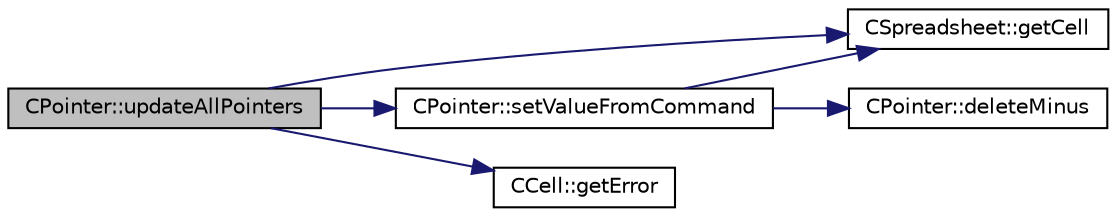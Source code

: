 digraph "CPointer::updateAllPointers"
{
  edge [fontname="Helvetica",fontsize="10",labelfontname="Helvetica",labelfontsize="10"];
  node [fontname="Helvetica",fontsize="10",shape=record];
  rankdir="LR";
  Node1 [label="CPointer::updateAllPointers",height=0.2,width=0.4,color="black", fillcolor="grey75", style="filled", fontcolor="black"];
  Node1 -> Node2 [color="midnightblue",fontsize="10",style="solid",fontname="Helvetica"];
  Node2 [label="CSpreadsheet::getCell",height=0.2,width=0.4,color="black", fillcolor="white", style="filled",URL="$classCSpreadsheet.html#a681d138b2bf4fa6c8272e383bcd3a55b"];
  Node1 -> Node3 [color="midnightblue",fontsize="10",style="solid",fontname="Helvetica"];
  Node3 [label="CPointer::setValueFromCommand",height=0.2,width=0.4,color="black", fillcolor="white", style="filled",URL="$classCPointer.html#a14ea2281d6a386607b6a5533b01554ae"];
  Node3 -> Node4 [color="midnightblue",fontsize="10",style="solid",fontname="Helvetica"];
  Node4 [label="CPointer::deleteMinus",height=0.2,width=0.4,color="black", fillcolor="white", style="filled",URL="$classCPointer.html#a2b01364581c782c76dae9a88a28710d0"];
  Node3 -> Node2 [color="midnightblue",fontsize="10",style="solid",fontname="Helvetica"];
  Node1 -> Node5 [color="midnightblue",fontsize="10",style="solid",fontname="Helvetica"];
  Node5 [label="CCell::getError",height=0.2,width=0.4,color="black", fillcolor="white", style="filled",URL="$classCCell.html#a32f297678ba67eb605a88de063afc2c2"];
}
